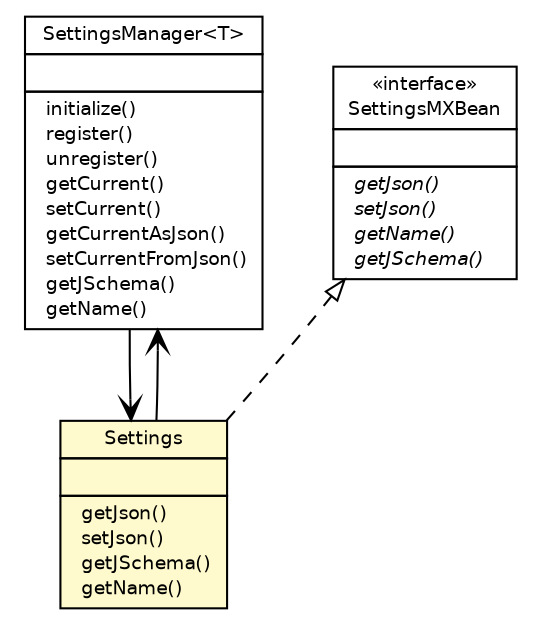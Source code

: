 #!/usr/local/bin/dot
#
# Class diagram 
# Generated by UMLGraph version 5.2 (http://www.umlgraph.org/)
#

digraph G {
	edge [fontname="Helvetica",fontsize=10,labelfontname="Helvetica",labelfontsize=10];
	node [fontname="Helvetica",fontsize=10,shape=plaintext];
	nodesep=0.25;
	ranksep=0.5;
	// org.vorpal.blade.framework.config.SettingsManager<T>
	c758 [label=<<table title="org.vorpal.blade.framework.config.SettingsManager" border="0" cellborder="1" cellspacing="0" cellpadding="2" port="p" href="./SettingsManager.html">
		<tr><td><table border="0" cellspacing="0" cellpadding="1">
<tr><td align="center" balign="center"> SettingsManager&lt;T&gt; </td></tr>
		</table></td></tr>
		<tr><td><table border="0" cellspacing="0" cellpadding="1">
<tr><td align="left" balign="left">  </td></tr>
		</table></td></tr>
		<tr><td><table border="0" cellspacing="0" cellpadding="1">
<tr><td align="left" balign="left">  initialize() </td></tr>
<tr><td align="left" balign="left">  register() </td></tr>
<tr><td align="left" balign="left">  unregister() </td></tr>
<tr><td align="left" balign="left">  getCurrent() </td></tr>
<tr><td align="left" balign="left">  setCurrent() </td></tr>
<tr><td align="left" balign="left">  getCurrentAsJson() </td></tr>
<tr><td align="left" balign="left">  setCurrentFromJson() </td></tr>
<tr><td align="left" balign="left">  getJSchema() </td></tr>
<tr><td align="left" balign="left">  getName() </td></tr>
		</table></td></tr>
		</table>>, fontname="Helvetica", fontcolor="black", fontsize=9.0];
	// org.vorpal.blade.framework.config.SettingsMXBean
	c759 [label=<<table title="org.vorpal.blade.framework.config.SettingsMXBean" border="0" cellborder="1" cellspacing="0" cellpadding="2" port="p" href="./SettingsMXBean.html">
		<tr><td><table border="0" cellspacing="0" cellpadding="1">
<tr><td align="center" balign="center"> &#171;interface&#187; </td></tr>
<tr><td align="center" balign="center"> SettingsMXBean </td></tr>
		</table></td></tr>
		<tr><td><table border="0" cellspacing="0" cellpadding="1">
<tr><td align="left" balign="left">  </td></tr>
		</table></td></tr>
		<tr><td><table border="0" cellspacing="0" cellpadding="1">
<tr><td align="left" balign="left"><font face="Helvetica-Oblique" point-size="9.0">  getJson() </font></td></tr>
<tr><td align="left" balign="left"><font face="Helvetica-Oblique" point-size="9.0">  setJson() </font></td></tr>
<tr><td align="left" balign="left"><font face="Helvetica-Oblique" point-size="9.0">  getName() </font></td></tr>
<tr><td align="left" balign="left"><font face="Helvetica-Oblique" point-size="9.0">  getJSchema() </font></td></tr>
		</table></td></tr>
		</table>>, fontname="Helvetica", fontcolor="black", fontsize=9.0];
	// org.vorpal.blade.framework.config.Settings
	c760 [label=<<table title="org.vorpal.blade.framework.config.Settings" border="0" cellborder="1" cellspacing="0" cellpadding="2" port="p" bgcolor="lemonChiffon" href="./Settings.html">
		<tr><td><table border="0" cellspacing="0" cellpadding="1">
<tr><td align="center" balign="center"> Settings </td></tr>
		</table></td></tr>
		<tr><td><table border="0" cellspacing="0" cellpadding="1">
<tr><td align="left" balign="left">  </td></tr>
		</table></td></tr>
		<tr><td><table border="0" cellspacing="0" cellpadding="1">
<tr><td align="left" balign="left">  getJson() </td></tr>
<tr><td align="left" balign="left">  setJson() </td></tr>
<tr><td align="left" balign="left">  getJSchema() </td></tr>
<tr><td align="left" balign="left">  getName() </td></tr>
		</table></td></tr>
		</table>>, fontname="Helvetica", fontcolor="black", fontsize=9.0];
	//org.vorpal.blade.framework.config.Settings implements org.vorpal.blade.framework.config.SettingsMXBean
	c759:p -> c760:p [dir=back,arrowtail=empty,style=dashed];
	// org.vorpal.blade.framework.config.SettingsManager<T> NAVASSOC org.vorpal.blade.framework.config.Settings
	c758:p -> c760:p [taillabel="", label="", headlabel="", fontname="Helvetica", fontcolor="black", fontsize=10.0, color="black", arrowhead=open];
	// org.vorpal.blade.framework.config.Settings NAVASSOC org.vorpal.blade.framework.config.SettingsManager<T>
	c760:p -> c758:p [taillabel="", label="", headlabel="", fontname="Helvetica", fontcolor="black", fontsize=10.0, color="black", arrowhead=open];
}

